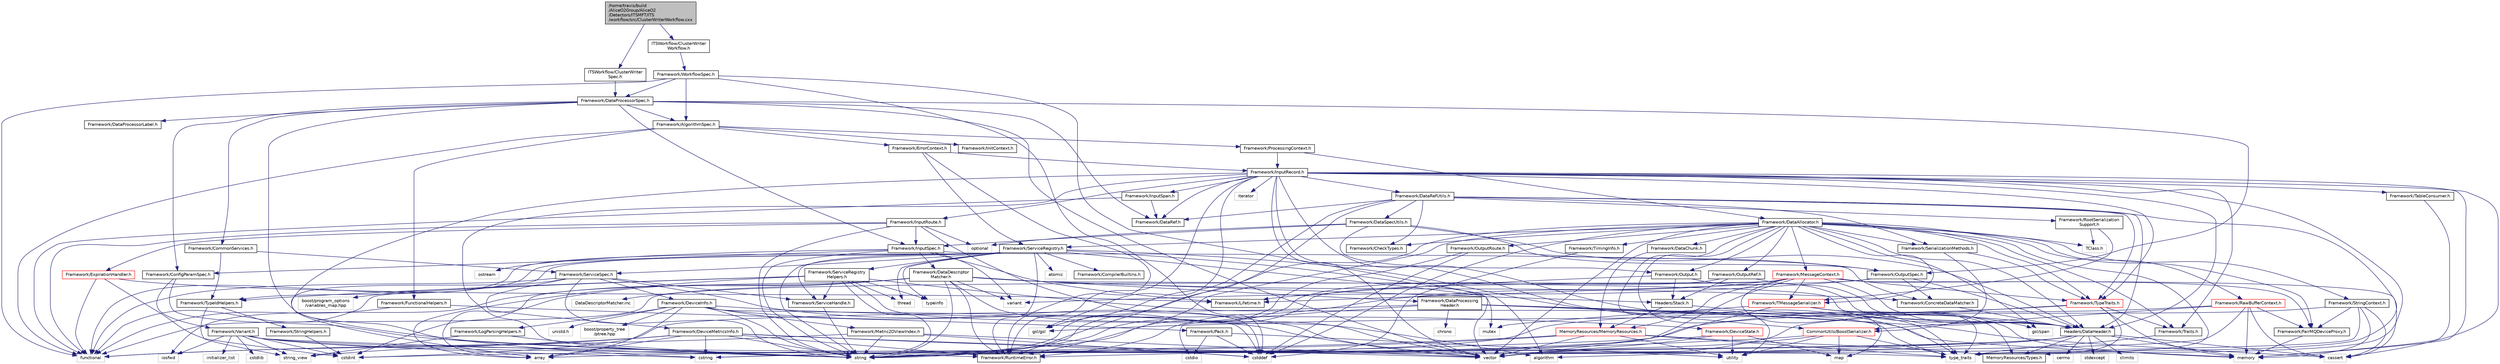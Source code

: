 digraph "/home/travis/build/AliceO2Group/AliceO2/Detectors/ITSMFT/ITS/workflow/src/ClusterWriterWorkflow.cxx"
{
 // INTERACTIVE_SVG=YES
  bgcolor="transparent";
  edge [fontname="Helvetica",fontsize="10",labelfontname="Helvetica",labelfontsize="10"];
  node [fontname="Helvetica",fontsize="10",shape=record];
  Node0 [label="/home/travis/build\l/AliceO2Group/AliceO2\l/Detectors/ITSMFT/ITS\l/workflow/src/ClusterWriterWorkflow.cxx",height=0.2,width=0.4,color="black", fillcolor="grey75", style="filled", fontcolor="black"];
  Node0 -> Node1 [color="midnightblue",fontsize="10",style="solid",fontname="Helvetica"];
  Node1 [label="ITSWorkflow/ClusterWriter\lWorkflow.h",height=0.2,width=0.4,color="black",URL="$db/d84/ClusterWriterWorkflow_8h.html"];
  Node1 -> Node2 [color="midnightblue",fontsize="10",style="solid",fontname="Helvetica"];
  Node2 [label="Framework/WorkflowSpec.h",height=0.2,width=0.4,color="black",URL="$df/da1/WorkflowSpec_8h.html"];
  Node2 -> Node3 [color="midnightblue",fontsize="10",style="solid",fontname="Helvetica"];
  Node3 [label="Framework/DataProcessorSpec.h",height=0.2,width=0.4,color="black",URL="$d0/df4/DataProcessorSpec_8h.html"];
  Node3 -> Node4 [color="midnightblue",fontsize="10",style="solid",fontname="Helvetica"];
  Node4 [label="Framework/AlgorithmSpec.h",height=0.2,width=0.4,color="black",URL="$d0/d14/AlgorithmSpec_8h.html"];
  Node4 -> Node5 [color="midnightblue",fontsize="10",style="solid",fontname="Helvetica"];
  Node5 [label="Framework/ProcessingContext.h",height=0.2,width=0.4,color="black",URL="$de/d6a/ProcessingContext_8h.html"];
  Node5 -> Node6 [color="midnightblue",fontsize="10",style="solid",fontname="Helvetica"];
  Node6 [label="Framework/InputRecord.h",height=0.2,width=0.4,color="black",URL="$d6/d5c/InputRecord_8h.html"];
  Node6 -> Node7 [color="midnightblue",fontsize="10",style="solid",fontname="Helvetica"];
  Node7 [label="Framework/DataRef.h",height=0.2,width=0.4,color="black",URL="$d5/dfb/DataRef_8h.html"];
  Node6 -> Node8 [color="midnightblue",fontsize="10",style="solid",fontname="Helvetica"];
  Node8 [label="Framework/DataRefUtils.h",height=0.2,width=0.4,color="black",URL="$d5/db8/DataRefUtils_8h.html"];
  Node8 -> Node7 [color="midnightblue",fontsize="10",style="solid",fontname="Helvetica"];
  Node8 -> Node9 [color="midnightblue",fontsize="10",style="solid",fontname="Helvetica"];
  Node9 [label="Framework/RootSerialization\lSupport.h",height=0.2,width=0.4,color="black",URL="$db/dff/RootSerializationSupport_8h.html"];
  Node9 -> Node10 [color="midnightblue",fontsize="10",style="solid",fontname="Helvetica"];
  Node10 [label="Framework/TMessageSerializer.h",height=0.2,width=0.4,color="red",URL="$d8/d3c/TMessageSerializer_8h.html"];
  Node10 -> Node12 [color="midnightblue",fontsize="10",style="solid",fontname="Helvetica"];
  Node12 [label="Framework/RuntimeError.h",height=0.2,width=0.4,color="black",URL="$d1/d76/RuntimeError_8h.html"];
  Node10 -> Node18 [color="midnightblue",fontsize="10",style="solid",fontname="Helvetica"];
  Node18 [label="gsl/span",height=0.2,width=0.4,color="grey75"];
  Node10 -> Node19 [color="midnightblue",fontsize="10",style="solid",fontname="Helvetica"];
  Node19 [label="memory",height=0.2,width=0.4,color="grey75"];
  Node10 -> Node20 [color="midnightblue",fontsize="10",style="solid",fontname="Helvetica"];
  Node20 [label="mutex",height=0.2,width=0.4,color="grey75"];
  Node10 -> Node21 [color="midnightblue",fontsize="10",style="solid",fontname="Helvetica"];
  Node21 [label="MemoryResources/Types.h",height=0.2,width=0.4,color="black",URL="$d7/df8/Types_8h.html"];
  Node9 -> Node22 [color="midnightblue",fontsize="10",style="solid",fontname="Helvetica"];
  Node22 [label="TClass.h",height=0.2,width=0.4,color="grey75"];
  Node8 -> Node23 [color="midnightblue",fontsize="10",style="solid",fontname="Helvetica"];
  Node23 [label="Framework/SerializationMethods.h",height=0.2,width=0.4,color="black",URL="$d1/d53/SerializationMethods_8h.html",tooltip="Type wrappers for enfording a specific serialization method. "];
  Node23 -> Node24 [color="midnightblue",fontsize="10",style="solid",fontname="Helvetica"];
  Node24 [label="Framework/TypeTraits.h",height=0.2,width=0.4,color="red",URL="$d0/d95/TypeTraits_8h.html"];
  Node24 -> Node25 [color="midnightblue",fontsize="10",style="solid",fontname="Helvetica"];
  Node25 [label="type_traits",height=0.2,width=0.4,color="grey75"];
  Node24 -> Node26 [color="midnightblue",fontsize="10",style="solid",fontname="Helvetica"];
  Node26 [label="vector",height=0.2,width=0.4,color="grey75"];
  Node24 -> Node19 [color="midnightblue",fontsize="10",style="solid",fontname="Helvetica"];
  Node24 -> Node27 [color="midnightblue",fontsize="10",style="solid",fontname="Helvetica"];
  Node27 [label="Framework/Traits.h",height=0.2,width=0.4,color="black",URL="$db/d31/Traits_8h.html"];
  Node27 -> Node25 [color="midnightblue",fontsize="10",style="solid",fontname="Helvetica"];
  Node24 -> Node30 [color="midnightblue",fontsize="10",style="solid",fontname="Helvetica"];
  Node30 [label="gsl/gsl",height=0.2,width=0.4,color="grey75"];
  Node23 -> Node31 [color="midnightblue",fontsize="10",style="solid",fontname="Helvetica"];
  Node31 [label="CommonUtils/BoostSerializer.h",height=0.2,width=0.4,color="red",URL="$d7/d91/BoostSerializer_8h.html",tooltip="Templatised boost serializer/deserializer for containers and base types. "];
  Node31 -> Node32 [color="midnightblue",fontsize="10",style="solid",fontname="Helvetica"];
  Node32 [label="utility",height=0.2,width=0.4,color="grey75"];
  Node31 -> Node25 [color="midnightblue",fontsize="10",style="solid",fontname="Helvetica"];
  Node31 -> Node33 [color="midnightblue",fontsize="10",style="solid",fontname="Helvetica"];
  Node33 [label="array",height=0.2,width=0.4,color="grey75"];
  Node31 -> Node26 [color="midnightblue",fontsize="10",style="solid",fontname="Helvetica"];
  Node31 -> Node35 [color="midnightblue",fontsize="10",style="solid",fontname="Helvetica"];
  Node35 [label="map",height=0.2,width=0.4,color="grey75"];
  Node8 -> Node45 [color="midnightblue",fontsize="10",style="solid",fontname="Helvetica"];
  Node45 [label="Framework/DataSpecUtils.h",height=0.2,width=0.4,color="black",URL="$d6/d68/DataSpecUtils_8h.html"];
  Node45 -> Node46 [color="midnightblue",fontsize="10",style="solid",fontname="Helvetica"];
  Node46 [label="Framework/OutputSpec.h",height=0.2,width=0.4,color="black",URL="$db/d2d/OutputSpec_8h.html"];
  Node46 -> Node47 [color="midnightblue",fontsize="10",style="solid",fontname="Helvetica"];
  Node47 [label="Headers/DataHeader.h",height=0.2,width=0.4,color="black",URL="$dc/dcd/DataHeader_8h.html"];
  Node47 -> Node48 [color="midnightblue",fontsize="10",style="solid",fontname="Helvetica"];
  Node48 [label="cstdint",height=0.2,width=0.4,color="grey75"];
  Node47 -> Node19 [color="midnightblue",fontsize="10",style="solid",fontname="Helvetica"];
  Node47 -> Node49 [color="midnightblue",fontsize="10",style="solid",fontname="Helvetica"];
  Node49 [label="cassert",height=0.2,width=0.4,color="grey75"];
  Node47 -> Node50 [color="midnightblue",fontsize="10",style="solid",fontname="Helvetica"];
  Node50 [label="cstring",height=0.2,width=0.4,color="grey75"];
  Node47 -> Node51 [color="midnightblue",fontsize="10",style="solid",fontname="Helvetica"];
  Node51 [label="algorithm",height=0.2,width=0.4,color="grey75"];
  Node47 -> Node52 [color="midnightblue",fontsize="10",style="solid",fontname="Helvetica"];
  Node52 [label="stdexcept",height=0.2,width=0.4,color="grey75"];
  Node47 -> Node53 [color="midnightblue",fontsize="10",style="solid",fontname="Helvetica"];
  Node53 [label="string",height=0.2,width=0.4,color="grey75"];
  Node47 -> Node54 [color="midnightblue",fontsize="10",style="solid",fontname="Helvetica"];
  Node54 [label="climits",height=0.2,width=0.4,color="grey75"];
  Node47 -> Node21 [color="midnightblue",fontsize="10",style="solid",fontname="Helvetica"];
  Node47 -> Node55 [color="midnightblue",fontsize="10",style="solid",fontname="Helvetica"];
  Node55 [label="cerrno",height=0.2,width=0.4,color="grey75"];
  Node46 -> Node56 [color="midnightblue",fontsize="10",style="solid",fontname="Helvetica"];
  Node56 [label="Framework/Lifetime.h",height=0.2,width=0.4,color="black",URL="$dc/dca/Lifetime_8h.html"];
  Node46 -> Node57 [color="midnightblue",fontsize="10",style="solid",fontname="Helvetica"];
  Node57 [label="Framework/ConcreteDataMatcher.h",height=0.2,width=0.4,color="black",URL="$d0/d1b/ConcreteDataMatcher_8h.html"];
  Node57 -> Node47 [color="midnightblue",fontsize="10",style="solid",fontname="Helvetica"];
  Node46 -> Node58 [color="midnightblue",fontsize="10",style="solid",fontname="Helvetica"];
  Node58 [label="variant",height=0.2,width=0.4,color="grey75"];
  Node45 -> Node59 [color="midnightblue",fontsize="10",style="solid",fontname="Helvetica"];
  Node59 [label="Framework/InputSpec.h",height=0.2,width=0.4,color="black",URL="$d5/d3f/InputSpec_8h.html"];
  Node59 -> Node56 [color="midnightblue",fontsize="10",style="solid",fontname="Helvetica"];
  Node59 -> Node57 [color="midnightblue",fontsize="10",style="solid",fontname="Helvetica"];
  Node59 -> Node60 [color="midnightblue",fontsize="10",style="solid",fontname="Helvetica"];
  Node60 [label="Framework/DataDescriptor\lMatcher.h",height=0.2,width=0.4,color="black",URL="$d3/da3/DataDescriptorMatcher_8h.html"];
  Node60 -> Node57 [color="midnightblue",fontsize="10",style="solid",fontname="Helvetica"];
  Node60 -> Node61 [color="midnightblue",fontsize="10",style="solid",fontname="Helvetica"];
  Node61 [label="Framework/DataProcessing\lHeader.h",height=0.2,width=0.4,color="black",URL="$d6/dc9/DataProcessingHeader_8h.html"];
  Node61 -> Node47 [color="midnightblue",fontsize="10",style="solid",fontname="Helvetica"];
  Node61 -> Node48 [color="midnightblue",fontsize="10",style="solid",fontname="Helvetica"];
  Node61 -> Node62 [color="midnightblue",fontsize="10",style="solid",fontname="Helvetica"];
  Node62 [label="cstdio",height=0.2,width=0.4,color="grey75"];
  Node61 -> Node19 [color="midnightblue",fontsize="10",style="solid",fontname="Helvetica"];
  Node61 -> Node49 [color="midnightblue",fontsize="10",style="solid",fontname="Helvetica"];
  Node61 -> Node63 [color="midnightblue",fontsize="10",style="solid",fontname="Helvetica"];
  Node63 [label="chrono",height=0.2,width=0.4,color="grey75"];
  Node60 -> Node12 [color="midnightblue",fontsize="10",style="solid",fontname="Helvetica"];
  Node60 -> Node47 [color="midnightblue",fontsize="10",style="solid",fontname="Helvetica"];
  Node60 -> Node64 [color="midnightblue",fontsize="10",style="solid",fontname="Helvetica"];
  Node64 [label="Headers/Stack.h",height=0.2,width=0.4,color="black",URL="$d4/d00/Headers_2include_2Headers_2Stack_8h.html"];
  Node64 -> Node65 [color="midnightblue",fontsize="10",style="solid",fontname="Helvetica"];
  Node65 [label="MemoryResources/MemoryResources.h",height=0.2,width=0.4,color="red",URL="$dc/d03/MemoryResources_8h.html"];
  Node65 -> Node50 [color="midnightblue",fontsize="10",style="solid",fontname="Helvetica"];
  Node65 -> Node53 [color="midnightblue",fontsize="10",style="solid",fontname="Helvetica"];
  Node65 -> Node25 [color="midnightblue",fontsize="10",style="solid",fontname="Helvetica"];
  Node65 -> Node32 [color="midnightblue",fontsize="10",style="solid",fontname="Helvetica"];
  Node65 -> Node26 [color="midnightblue",fontsize="10",style="solid",fontname="Helvetica"];
  Node65 -> Node21 [color="midnightblue",fontsize="10",style="solid",fontname="Helvetica"];
  Node64 -> Node47 [color="midnightblue",fontsize="10",style="solid",fontname="Helvetica"];
  Node60 -> Node33 [color="midnightblue",fontsize="10",style="solid",fontname="Helvetica"];
  Node60 -> Node48 [color="midnightblue",fontsize="10",style="solid",fontname="Helvetica"];
  Node60 -> Node75 [color="midnightblue",fontsize="10",style="solid",fontname="Helvetica"];
  Node75 [label="iosfwd",height=0.2,width=0.4,color="grey75"];
  Node60 -> Node53 [color="midnightblue",fontsize="10",style="solid",fontname="Helvetica"];
  Node60 -> Node58 [color="midnightblue",fontsize="10",style="solid",fontname="Helvetica"];
  Node60 -> Node26 [color="midnightblue",fontsize="10",style="solid",fontname="Helvetica"];
  Node60 -> Node76 [color="midnightblue",fontsize="10",style="solid",fontname="Helvetica"];
  Node76 [label="DataDescriptorMatcher.inc",height=0.2,width=0.4,color="grey75"];
  Node59 -> Node77 [color="midnightblue",fontsize="10",style="solid",fontname="Helvetica"];
  Node77 [label="Framework/ConfigParamSpec.h",height=0.2,width=0.4,color="black",URL="$d0/d1c/ConfigParamSpec_8h.html"];
  Node77 -> Node78 [color="midnightblue",fontsize="10",style="solid",fontname="Helvetica"];
  Node78 [label="Framework/Variant.h",height=0.2,width=0.4,color="black",URL="$de/d56/Variant_8h.html"];
  Node78 -> Node12 [color="midnightblue",fontsize="10",style="solid",fontname="Helvetica"];
  Node78 -> Node25 [color="midnightblue",fontsize="10",style="solid",fontname="Helvetica"];
  Node78 -> Node50 [color="midnightblue",fontsize="10",style="solid",fontname="Helvetica"];
  Node78 -> Node48 [color="midnightblue",fontsize="10",style="solid",fontname="Helvetica"];
  Node78 -> Node79 [color="midnightblue",fontsize="10",style="solid",fontname="Helvetica"];
  Node79 [label="cstdlib",height=0.2,width=0.4,color="grey75"];
  Node78 -> Node75 [color="midnightblue",fontsize="10",style="solid",fontname="Helvetica"];
  Node78 -> Node80 [color="midnightblue",fontsize="10",style="solid",fontname="Helvetica"];
  Node80 [label="initializer_list",height=0.2,width=0.4,color="grey75"];
  Node78 -> Node81 [color="midnightblue",fontsize="10",style="solid",fontname="Helvetica"];
  Node81 [label="string_view",height=0.2,width=0.4,color="grey75"];
  Node78 -> Node53 [color="midnightblue",fontsize="10",style="solid",fontname="Helvetica"];
  Node77 -> Node53 [color="midnightblue",fontsize="10",style="solid",fontname="Helvetica"];
  Node59 -> Node53 [color="midnightblue",fontsize="10",style="solid",fontname="Helvetica"];
  Node59 -> Node82 [color="midnightblue",fontsize="10",style="solid",fontname="Helvetica"];
  Node82 [label="ostream",height=0.2,width=0.4,color="grey75"];
  Node59 -> Node58 [color="midnightblue",fontsize="10",style="solid",fontname="Helvetica"];
  Node45 -> Node47 [color="midnightblue",fontsize="10",style="solid",fontname="Helvetica"];
  Node45 -> Node83 [color="midnightblue",fontsize="10",style="solid",fontname="Helvetica"];
  Node83 [label="Framework/Output.h",height=0.2,width=0.4,color="black",URL="$d3/ddf/Output_8h.html"];
  Node83 -> Node47 [color="midnightblue",fontsize="10",style="solid",fontname="Helvetica"];
  Node83 -> Node56 [color="midnightblue",fontsize="10",style="solid",fontname="Helvetica"];
  Node83 -> Node64 [color="midnightblue",fontsize="10",style="solid",fontname="Helvetica"];
  Node45 -> Node84 [color="midnightblue",fontsize="10",style="solid",fontname="Helvetica"];
  Node84 [label="optional",height=0.2,width=0.4,color="grey75"];
  Node8 -> Node24 [color="midnightblue",fontsize="10",style="solid",fontname="Helvetica"];
  Node8 -> Node47 [color="midnightblue",fontsize="10",style="solid",fontname="Helvetica"];
  Node8 -> Node85 [color="midnightblue",fontsize="10",style="solid",fontname="Helvetica"];
  Node85 [label="Framework/CheckTypes.h",height=0.2,width=0.4,color="black",URL="$d1/d00/CheckTypes_8h.html"];
  Node8 -> Node12 [color="midnightblue",fontsize="10",style="solid",fontname="Helvetica"];
  Node8 -> Node30 [color="midnightblue",fontsize="10",style="solid",fontname="Helvetica"];
  Node8 -> Node25 [color="midnightblue",fontsize="10",style="solid",fontname="Helvetica"];
  Node6 -> Node86 [color="midnightblue",fontsize="10",style="solid",fontname="Helvetica"];
  Node86 [label="Framework/InputRoute.h",height=0.2,width=0.4,color="black",URL="$d5/d19/InputRoute_8h.html"];
  Node86 -> Node87 [color="midnightblue",fontsize="10",style="solid",fontname="Helvetica"];
  Node87 [label="Framework/ExpirationHandler.h",height=0.2,width=0.4,color="red",URL="$d2/dd9/ExpirationHandler_8h.html"];
  Node87 -> Node56 [color="midnightblue",fontsize="10",style="solid",fontname="Helvetica"];
  Node87 -> Node48 [color="midnightblue",fontsize="10",style="solid",fontname="Helvetica"];
  Node87 -> Node89 [color="midnightblue",fontsize="10",style="solid",fontname="Helvetica"];
  Node89 [label="functional",height=0.2,width=0.4,color="grey75"];
  Node86 -> Node59 [color="midnightblue",fontsize="10",style="solid",fontname="Helvetica"];
  Node86 -> Node90 [color="midnightblue",fontsize="10",style="solid",fontname="Helvetica"];
  Node90 [label="cstddef",height=0.2,width=0.4,color="grey75"];
  Node86 -> Node53 [color="midnightblue",fontsize="10",style="solid",fontname="Helvetica"];
  Node86 -> Node89 [color="midnightblue",fontsize="10",style="solid",fontname="Helvetica"];
  Node86 -> Node84 [color="midnightblue",fontsize="10",style="solid",fontname="Helvetica"];
  Node6 -> Node24 [color="midnightblue",fontsize="10",style="solid",fontname="Helvetica"];
  Node6 -> Node91 [color="midnightblue",fontsize="10",style="solid",fontname="Helvetica"];
  Node91 [label="Framework/InputSpan.h",height=0.2,width=0.4,color="black",URL="$da/d0f/InputSpan_8h.html"];
  Node91 -> Node7 [color="midnightblue",fontsize="10",style="solid",fontname="Helvetica"];
  Node91 -> Node89 [color="midnightblue",fontsize="10",style="solid",fontname="Helvetica"];
  Node6 -> Node92 [color="midnightblue",fontsize="10",style="solid",fontname="Helvetica"];
  Node92 [label="Framework/TableConsumer.h",height=0.2,width=0.4,color="black",URL="$dc/d03/TableConsumer_8h.html"];
  Node92 -> Node19 [color="midnightblue",fontsize="10",style="solid",fontname="Helvetica"];
  Node6 -> Node27 [color="midnightblue",fontsize="10",style="solid",fontname="Helvetica"];
  Node6 -> Node12 [color="midnightblue",fontsize="10",style="solid",fontname="Helvetica"];
  Node6 -> Node21 [color="midnightblue",fontsize="10",style="solid",fontname="Helvetica"];
  Node6 -> Node47 [color="midnightblue",fontsize="10",style="solid",fontname="Helvetica"];
  Node6 -> Node31 [color="midnightblue",fontsize="10",style="solid",fontname="Helvetica"];
  Node6 -> Node30 [color="midnightblue",fontsize="10",style="solid",fontname="Helvetica"];
  Node6 -> Node93 [color="midnightblue",fontsize="10",style="solid",fontname="Helvetica"];
  Node93 [label="iterator",height=0.2,width=0.4,color="grey75"];
  Node6 -> Node53 [color="midnightblue",fontsize="10",style="solid",fontname="Helvetica"];
  Node6 -> Node26 [color="midnightblue",fontsize="10",style="solid",fontname="Helvetica"];
  Node6 -> Node50 [color="midnightblue",fontsize="10",style="solid",fontname="Helvetica"];
  Node6 -> Node49 [color="midnightblue",fontsize="10",style="solid",fontname="Helvetica"];
  Node6 -> Node19 [color="midnightblue",fontsize="10",style="solid",fontname="Helvetica"];
  Node6 -> Node25 [color="midnightblue",fontsize="10",style="solid",fontname="Helvetica"];
  Node5 -> Node94 [color="midnightblue",fontsize="10",style="solid",fontname="Helvetica"];
  Node94 [label="Framework/DataAllocator.h",height=0.2,width=0.4,color="black",URL="$d1/d28/DataAllocator_8h.html"];
  Node94 -> Node95 [color="midnightblue",fontsize="10",style="solid",fontname="Helvetica"];
  Node95 [label="Framework/MessageContext.h",height=0.2,width=0.4,color="red",URL="$dc/dc4/MessageContext_8h.html"];
  Node95 -> Node98 [color="midnightblue",fontsize="10",style="solid",fontname="Helvetica"];
  Node98 [label="Framework/FairMQDeviceProxy.h",height=0.2,width=0.4,color="black",URL="$d8/d71/FairMQDeviceProxy_8h.html"];
  Node98 -> Node19 [color="midnightblue",fontsize="10",style="solid",fontname="Helvetica"];
  Node95 -> Node12 [color="midnightblue",fontsize="10",style="solid",fontname="Helvetica"];
  Node95 -> Node10 [color="midnightblue",fontsize="10",style="solid",fontname="Helvetica"];
  Node95 -> Node24 [color="midnightblue",fontsize="10",style="solid",fontname="Helvetica"];
  Node95 -> Node47 [color="midnightblue",fontsize="10",style="solid",fontname="Helvetica"];
  Node95 -> Node65 [color="midnightblue",fontsize="10",style="solid",fontname="Helvetica"];
  Node95 -> Node49 [color="midnightblue",fontsize="10",style="solid",fontname="Helvetica"];
  Node95 -> Node89 [color="midnightblue",fontsize="10",style="solid",fontname="Helvetica"];
  Node95 -> Node53 [color="midnightblue",fontsize="10",style="solid",fontname="Helvetica"];
  Node95 -> Node25 [color="midnightblue",fontsize="10",style="solid",fontname="Helvetica"];
  Node95 -> Node26 [color="midnightblue",fontsize="10",style="solid",fontname="Helvetica"];
  Node94 -> Node100 [color="midnightblue",fontsize="10",style="solid",fontname="Helvetica"];
  Node100 [label="Framework/StringContext.h",height=0.2,width=0.4,color="black",URL="$dd/df6/StringContext_8h.html"];
  Node100 -> Node98 [color="midnightblue",fontsize="10",style="solid",fontname="Helvetica"];
  Node100 -> Node26 [color="midnightblue",fontsize="10",style="solid",fontname="Helvetica"];
  Node100 -> Node49 [color="midnightblue",fontsize="10",style="solid",fontname="Helvetica"];
  Node100 -> Node53 [color="midnightblue",fontsize="10",style="solid",fontname="Helvetica"];
  Node100 -> Node19 [color="midnightblue",fontsize="10",style="solid",fontname="Helvetica"];
  Node94 -> Node101 [color="midnightblue",fontsize="10",style="solid",fontname="Helvetica"];
  Node101 [label="Framework/RawBufferContext.h",height=0.2,width=0.4,color="red",URL="$d8/d25/RawBufferContext_8h.html",tooltip=" "];
  Node101 -> Node98 [color="midnightblue",fontsize="10",style="solid",fontname="Helvetica"];
  Node101 -> Node31 [color="midnightblue",fontsize="10",style="solid",fontname="Helvetica"];
  Node101 -> Node26 [color="midnightblue",fontsize="10",style="solid",fontname="Helvetica"];
  Node101 -> Node49 [color="midnightblue",fontsize="10",style="solid",fontname="Helvetica"];
  Node101 -> Node53 [color="midnightblue",fontsize="10",style="solid",fontname="Helvetica"];
  Node101 -> Node19 [color="midnightblue",fontsize="10",style="solid",fontname="Helvetica"];
  Node94 -> Node83 [color="midnightblue",fontsize="10",style="solid",fontname="Helvetica"];
  Node94 -> Node103 [color="midnightblue",fontsize="10",style="solid",fontname="Helvetica"];
  Node103 [label="Framework/OutputRef.h",height=0.2,width=0.4,color="black",URL="$d6/d5a/OutputRef_8h.html"];
  Node103 -> Node47 [color="midnightblue",fontsize="10",style="solid",fontname="Helvetica"];
  Node103 -> Node64 [color="midnightblue",fontsize="10",style="solid",fontname="Helvetica"];
  Node103 -> Node53 [color="midnightblue",fontsize="10",style="solid",fontname="Helvetica"];
  Node94 -> Node104 [color="midnightblue",fontsize="10",style="solid",fontname="Helvetica"];
  Node104 [label="Framework/OutputRoute.h",height=0.2,width=0.4,color="black",URL="$d6/df4/OutputRoute_8h.html"];
  Node104 -> Node46 [color="midnightblue",fontsize="10",style="solid",fontname="Helvetica"];
  Node104 -> Node90 [color="midnightblue",fontsize="10",style="solid",fontname="Helvetica"];
  Node104 -> Node53 [color="midnightblue",fontsize="10",style="solid",fontname="Helvetica"];
  Node94 -> Node105 [color="midnightblue",fontsize="10",style="solid",fontname="Helvetica"];
  Node105 [label="Framework/DataChunk.h",height=0.2,width=0.4,color="black",URL="$d7/d31/DataChunk_8h.html"];
  Node105 -> Node65 [color="midnightblue",fontsize="10",style="solid",fontname="Helvetica"];
  Node94 -> Node98 [color="midnightblue",fontsize="10",style="solid",fontname="Helvetica"];
  Node94 -> Node106 [color="midnightblue",fontsize="10",style="solid",fontname="Helvetica"];
  Node106 [label="Framework/TimingInfo.h",height=0.2,width=0.4,color="black",URL="$da/d2b/TimingInfo_8h.html"];
  Node106 -> Node90 [color="midnightblue",fontsize="10",style="solid",fontname="Helvetica"];
  Node94 -> Node10 [color="midnightblue",fontsize="10",style="solid",fontname="Helvetica"];
  Node94 -> Node24 [color="midnightblue",fontsize="10",style="solid",fontname="Helvetica"];
  Node94 -> Node27 [color="midnightblue",fontsize="10",style="solid",fontname="Helvetica"];
  Node94 -> Node23 [color="midnightblue",fontsize="10",style="solid",fontname="Helvetica"];
  Node94 -> Node85 [color="midnightblue",fontsize="10",style="solid",fontname="Helvetica"];
  Node94 -> Node107 [color="midnightblue",fontsize="10",style="solid",fontname="Helvetica"];
  Node107 [label="Framework/ServiceRegistry.h",height=0.2,width=0.4,color="black",URL="$d8/d17/ServiceRegistry_8h.html"];
  Node107 -> Node108 [color="midnightblue",fontsize="10",style="solid",fontname="Helvetica"];
  Node108 [label="Framework/ServiceHandle.h",height=0.2,width=0.4,color="black",URL="$d3/d28/ServiceHandle_8h.html"];
  Node108 -> Node53 [color="midnightblue",fontsize="10",style="solid",fontname="Helvetica"];
  Node107 -> Node109 [color="midnightblue",fontsize="10",style="solid",fontname="Helvetica"];
  Node109 [label="Framework/ServiceSpec.h",height=0.2,width=0.4,color="black",URL="$d4/d61/ServiceSpec_8h.html"];
  Node109 -> Node108 [color="midnightblue",fontsize="10",style="solid",fontname="Helvetica"];
  Node109 -> Node110 [color="midnightblue",fontsize="10",style="solid",fontname="Helvetica"];
  Node110 [label="Framework/DeviceMetricsInfo.h",height=0.2,width=0.4,color="black",URL="$dc/df0/DeviceMetricsInfo_8h.html"];
  Node110 -> Node12 [color="midnightblue",fontsize="10",style="solid",fontname="Helvetica"];
  Node110 -> Node33 [color="midnightblue",fontsize="10",style="solid",fontname="Helvetica"];
  Node110 -> Node90 [color="midnightblue",fontsize="10",style="solid",fontname="Helvetica"];
  Node110 -> Node50 [color="midnightblue",fontsize="10",style="solid",fontname="Helvetica"];
  Node110 -> Node89 [color="midnightblue",fontsize="10",style="solid",fontname="Helvetica"];
  Node110 -> Node53 [color="midnightblue",fontsize="10",style="solid",fontname="Helvetica"];
  Node110 -> Node81 [color="midnightblue",fontsize="10",style="solid",fontname="Helvetica"];
  Node110 -> Node26 [color="midnightblue",fontsize="10",style="solid",fontname="Helvetica"];
  Node109 -> Node111 [color="midnightblue",fontsize="10",style="solid",fontname="Helvetica"];
  Node111 [label="Framework/DeviceInfo.h",height=0.2,width=0.4,color="black",URL="$d7/d58/DeviceInfo_8h.html"];
  Node111 -> Node112 [color="midnightblue",fontsize="10",style="solid",fontname="Helvetica"];
  Node112 [label="Framework/LogParsingHelpers.h",height=0.2,width=0.4,color="black",URL="$d8/d4a/LogParsingHelpers_8h.html"];
  Node112 -> Node53 [color="midnightblue",fontsize="10",style="solid",fontname="Helvetica"];
  Node112 -> Node81 [color="midnightblue",fontsize="10",style="solid",fontname="Helvetica"];
  Node111 -> Node113 [color="midnightblue",fontsize="10",style="solid",fontname="Helvetica"];
  Node113 [label="Framework/Metric2DViewIndex.h",height=0.2,width=0.4,color="black",URL="$d0/d2c/Metric2DViewIndex_8h.html"];
  Node113 -> Node89 [color="midnightblue",fontsize="10",style="solid",fontname="Helvetica"];
  Node113 -> Node90 [color="midnightblue",fontsize="10",style="solid",fontname="Helvetica"];
  Node113 -> Node53 [color="midnightblue",fontsize="10",style="solid",fontname="Helvetica"];
  Node113 -> Node26 [color="midnightblue",fontsize="10",style="solid",fontname="Helvetica"];
  Node111 -> Node114 [color="midnightblue",fontsize="10",style="solid",fontname="Helvetica"];
  Node114 [label="Framework/DeviceState.h",height=0.2,width=0.4,color="red",URL="$d9/de0/DeviceState_8h.html"];
  Node114 -> Node26 [color="midnightblue",fontsize="10",style="solid",fontname="Helvetica"];
  Node114 -> Node53 [color="midnightblue",fontsize="10",style="solid",fontname="Helvetica"];
  Node114 -> Node35 [color="midnightblue",fontsize="10",style="solid",fontname="Helvetica"];
  Node114 -> Node32 [color="midnightblue",fontsize="10",style="solid",fontname="Helvetica"];
  Node111 -> Node90 [color="midnightblue",fontsize="10",style="solid",fontname="Helvetica"];
  Node111 -> Node53 [color="midnightblue",fontsize="10",style="solid",fontname="Helvetica"];
  Node111 -> Node26 [color="midnightblue",fontsize="10",style="solid",fontname="Helvetica"];
  Node111 -> Node116 [color="midnightblue",fontsize="10",style="solid",fontname="Helvetica"];
  Node116 [label="unistd.h",height=0.2,width=0.4,color="grey75"];
  Node111 -> Node33 [color="midnightblue",fontsize="10",style="solid",fontname="Helvetica"];
  Node111 -> Node117 [color="midnightblue",fontsize="10",style="solid",fontname="Helvetica"];
  Node117 [label="boost/property_tree\l/ptree.hpp",height=0.2,width=0.4,color="grey75"];
  Node109 -> Node89 [color="midnightblue",fontsize="10",style="solid",fontname="Helvetica"];
  Node109 -> Node53 [color="midnightblue",fontsize="10",style="solid",fontname="Helvetica"];
  Node109 -> Node26 [color="midnightblue",fontsize="10",style="solid",fontname="Helvetica"];
  Node109 -> Node118 [color="midnightblue",fontsize="10",style="solid",fontname="Helvetica"];
  Node118 [label="boost/program_options\l/variables_map.hpp",height=0.2,width=0.4,color="grey75"];
  Node107 -> Node119 [color="midnightblue",fontsize="10",style="solid",fontname="Helvetica"];
  Node119 [label="Framework/ServiceRegistry\lHelpers.h",height=0.2,width=0.4,color="black",URL="$d0/d6d/ServiceRegistryHelpers_8h.html"];
  Node119 -> Node108 [color="midnightblue",fontsize="10",style="solid",fontname="Helvetica"];
  Node119 -> Node120 [color="midnightblue",fontsize="10",style="solid",fontname="Helvetica"];
  Node120 [label="Framework/TypeIdHelpers.h",height=0.2,width=0.4,color="black",URL="$d2/d9a/TypeIdHelpers_8h.html"];
  Node120 -> Node81 [color="midnightblue",fontsize="10",style="solid",fontname="Helvetica"];
  Node120 -> Node121 [color="midnightblue",fontsize="10",style="solid",fontname="Helvetica"];
  Node121 [label="Framework/StringHelpers.h",height=0.2,width=0.4,color="black",URL="$db/dff/StringHelpers_8h.html"];
  Node121 -> Node48 [color="midnightblue",fontsize="10",style="solid",fontname="Helvetica"];
  Node119 -> Node51 [color="midnightblue",fontsize="10",style="solid",fontname="Helvetica"];
  Node119 -> Node33 [color="midnightblue",fontsize="10",style="solid",fontname="Helvetica"];
  Node119 -> Node89 [color="midnightblue",fontsize="10",style="solid",fontname="Helvetica"];
  Node119 -> Node53 [color="midnightblue",fontsize="10",style="solid",fontname="Helvetica"];
  Node119 -> Node25 [color="midnightblue",fontsize="10",style="solid",fontname="Helvetica"];
  Node119 -> Node122 [color="midnightblue",fontsize="10",style="solid",fontname="Helvetica"];
  Node122 [label="typeinfo",height=0.2,width=0.4,color="grey75"];
  Node119 -> Node123 [color="midnightblue",fontsize="10",style="solid",fontname="Helvetica"];
  Node123 [label="thread",height=0.2,width=0.4,color="grey75"];
  Node107 -> Node124 [color="midnightblue",fontsize="10",style="solid",fontname="Helvetica"];
  Node124 [label="Framework/CompilerBuiltins.h",height=0.2,width=0.4,color="black",URL="$d9/de8/CompilerBuiltins_8h.html"];
  Node107 -> Node120 [color="midnightblue",fontsize="10",style="solid",fontname="Helvetica"];
  Node107 -> Node12 [color="midnightblue",fontsize="10",style="solid",fontname="Helvetica"];
  Node107 -> Node51 [color="midnightblue",fontsize="10",style="solid",fontname="Helvetica"];
  Node107 -> Node33 [color="midnightblue",fontsize="10",style="solid",fontname="Helvetica"];
  Node107 -> Node89 [color="midnightblue",fontsize="10",style="solid",fontname="Helvetica"];
  Node107 -> Node53 [color="midnightblue",fontsize="10",style="solid",fontname="Helvetica"];
  Node107 -> Node25 [color="midnightblue",fontsize="10",style="solid",fontname="Helvetica"];
  Node107 -> Node122 [color="midnightblue",fontsize="10",style="solid",fontname="Helvetica"];
  Node107 -> Node123 [color="midnightblue",fontsize="10",style="solid",fontname="Helvetica"];
  Node107 -> Node125 [color="midnightblue",fontsize="10",style="solid",fontname="Helvetica"];
  Node125 [label="atomic",height=0.2,width=0.4,color="grey75"];
  Node107 -> Node20 [color="midnightblue",fontsize="10",style="solid",fontname="Helvetica"];
  Node94 -> Node12 [color="midnightblue",fontsize="10",style="solid",fontname="Helvetica"];
  Node94 -> Node47 [color="midnightblue",fontsize="10",style="solid",fontname="Helvetica"];
  Node94 -> Node22 [color="midnightblue",fontsize="10",style="solid",fontname="Helvetica"];
  Node94 -> Node18 [color="midnightblue",fontsize="10",style="solid",fontname="Helvetica"];
  Node94 -> Node26 [color="midnightblue",fontsize="10",style="solid",fontname="Helvetica"];
  Node94 -> Node35 [color="midnightblue",fontsize="10",style="solid",fontname="Helvetica"];
  Node94 -> Node53 [color="midnightblue",fontsize="10",style="solid",fontname="Helvetica"];
  Node94 -> Node32 [color="midnightblue",fontsize="10",style="solid",fontname="Helvetica"];
  Node94 -> Node25 [color="midnightblue",fontsize="10",style="solid",fontname="Helvetica"];
  Node94 -> Node90 [color="midnightblue",fontsize="10",style="solid",fontname="Helvetica"];
  Node4 -> Node126 [color="midnightblue",fontsize="10",style="solid",fontname="Helvetica"];
  Node126 [label="Framework/ErrorContext.h",height=0.2,width=0.4,color="black",URL="$d7/dad/ErrorContext_8h.html"];
  Node126 -> Node6 [color="midnightblue",fontsize="10",style="solid",fontname="Helvetica"];
  Node126 -> Node107 [color="midnightblue",fontsize="10",style="solid",fontname="Helvetica"];
  Node126 -> Node12 [color="midnightblue",fontsize="10",style="solid",fontname="Helvetica"];
  Node4 -> Node127 [color="midnightblue",fontsize="10",style="solid",fontname="Helvetica"];
  Node127 [label="Framework/InitContext.h",height=0.2,width=0.4,color="black",URL="$d4/d2b/InitContext_8h.html"];
  Node4 -> Node128 [color="midnightblue",fontsize="10",style="solid",fontname="Helvetica"];
  Node128 [label="Framework/FunctionalHelpers.h",height=0.2,width=0.4,color="black",URL="$de/d9b/FunctionalHelpers_8h.html"];
  Node128 -> Node129 [color="midnightblue",fontsize="10",style="solid",fontname="Helvetica"];
  Node129 [label="Framework/Pack.h",height=0.2,width=0.4,color="black",URL="$dd/dce/Pack_8h.html"];
  Node129 -> Node90 [color="midnightblue",fontsize="10",style="solid",fontname="Helvetica"];
  Node129 -> Node32 [color="midnightblue",fontsize="10",style="solid",fontname="Helvetica"];
  Node129 -> Node62 [color="midnightblue",fontsize="10",style="solid",fontname="Helvetica"];
  Node128 -> Node89 [color="midnightblue",fontsize="10",style="solid",fontname="Helvetica"];
  Node4 -> Node89 [color="midnightblue",fontsize="10",style="solid",fontname="Helvetica"];
  Node3 -> Node77 [color="midnightblue",fontsize="10",style="solid",fontname="Helvetica"];
  Node3 -> Node130 [color="midnightblue",fontsize="10",style="solid",fontname="Helvetica"];
  Node130 [label="Framework/DataProcessorLabel.h",height=0.2,width=0.4,color="black",URL="$d1/df2/DataProcessorLabel_8h.html"];
  Node3 -> Node7 [color="midnightblue",fontsize="10",style="solid",fontname="Helvetica"];
  Node3 -> Node59 [color="midnightblue",fontsize="10",style="solid",fontname="Helvetica"];
  Node3 -> Node46 [color="midnightblue",fontsize="10",style="solid",fontname="Helvetica"];
  Node3 -> Node131 [color="midnightblue",fontsize="10",style="solid",fontname="Helvetica"];
  Node131 [label="Framework/CommonServices.h",height=0.2,width=0.4,color="black",URL="$d8/d02/CommonServices_8h.html"];
  Node131 -> Node109 [color="midnightblue",fontsize="10",style="solid",fontname="Helvetica"];
  Node131 -> Node120 [color="midnightblue",fontsize="10",style="solid",fontname="Helvetica"];
  Node3 -> Node53 [color="midnightblue",fontsize="10",style="solid",fontname="Helvetica"];
  Node3 -> Node26 [color="midnightblue",fontsize="10",style="solid",fontname="Helvetica"];
  Node2 -> Node4 [color="midnightblue",fontsize="10",style="solid",fontname="Helvetica"];
  Node2 -> Node26 [color="midnightblue",fontsize="10",style="solid",fontname="Helvetica"];
  Node2 -> Node89 [color="midnightblue",fontsize="10",style="solid",fontname="Helvetica"];
  Node2 -> Node90 [color="midnightblue",fontsize="10",style="solid",fontname="Helvetica"];
  Node0 -> Node132 [color="midnightblue",fontsize="10",style="solid",fontname="Helvetica"];
  Node132 [label="ITSWorkflow/ClusterWriter\lSpec.h",height=0.2,width=0.4,color="black",URL="$dc/d8e/ITS_2workflow_2include_2ITSWorkflow_2ClusterWriterSpec_8h.html"];
  Node132 -> Node3 [color="midnightblue",fontsize="10",style="solid",fontname="Helvetica"];
}
